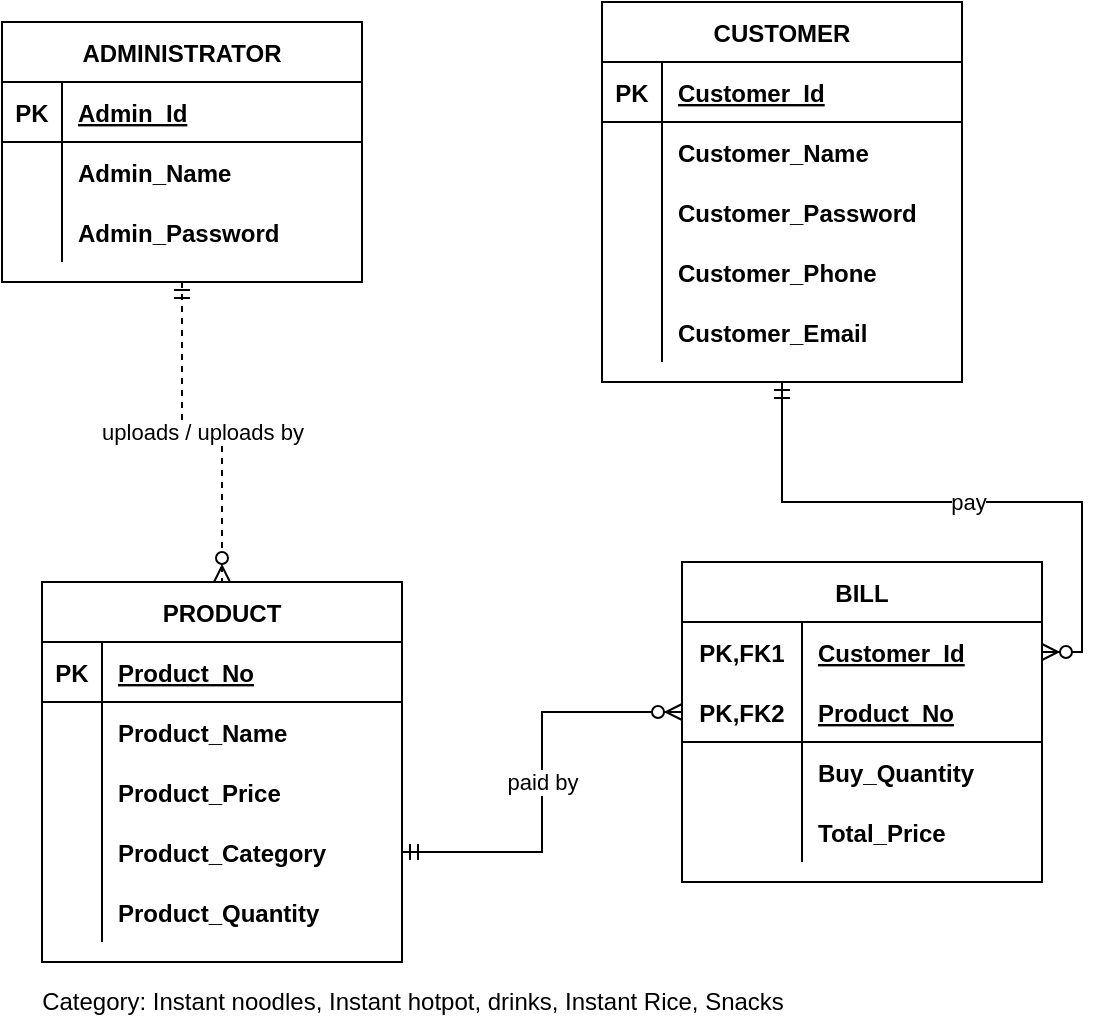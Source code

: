 <mxfile version="13.9.9" type="device"><diagram id="zZ8J8XTwpfkZjhq-rrlY" name="Page-1"><mxGraphModel dx="853" dy="746" grid="1" gridSize="10" guides="1" tooltips="1" connect="1" arrows="1" fold="1" page="1" pageScale="1" pageWidth="850" pageHeight="1100" math="0" shadow="0"><root><mxCell id="0"/><mxCell id="1" parent="0"/><mxCell id="xEKHKt6Kv9309j9i0QB2-54" value="uploads / uploads by" style="edgeStyle=orthogonalEdgeStyle;rounded=0;orthogonalLoop=1;jettySize=auto;html=1;dashed=1;startArrow=ERmandOne;startFill=0;endArrow=ERzeroToMany;endFill=1;" edge="1" parent="1" source="xEKHKt6Kv9309j9i0QB2-1" target="xEKHKt6Kv9309j9i0QB2-41"><mxGeometry relative="1" as="geometry"/></mxCell><mxCell id="xEKHKt6Kv9309j9i0QB2-1" value="ADMINISTRATOR" style="shape=table;startSize=30;container=1;collapsible=1;childLayout=tableLayout;fixedRows=1;rowLines=0;fontStyle=1;align=center;resizeLast=1;" vertex="1" parent="1"><mxGeometry x="40" y="40" width="180" height="130" as="geometry"/></mxCell><mxCell id="xEKHKt6Kv9309j9i0QB2-2" value="" style="shape=partialRectangle;collapsible=0;dropTarget=0;pointerEvents=0;fillColor=none;top=0;left=0;bottom=1;right=0;points=[[0,0.5],[1,0.5]];portConstraint=eastwest;" vertex="1" parent="xEKHKt6Kv9309j9i0QB2-1"><mxGeometry y="30" width="180" height="30" as="geometry"/></mxCell><mxCell id="xEKHKt6Kv9309j9i0QB2-3" value="PK" style="shape=partialRectangle;connectable=0;fillColor=none;top=0;left=0;bottom=0;right=0;fontStyle=1;overflow=hidden;" vertex="1" parent="xEKHKt6Kv9309j9i0QB2-2"><mxGeometry width="30" height="30" as="geometry"/></mxCell><mxCell id="xEKHKt6Kv9309j9i0QB2-4" value="Admin_Id" style="shape=partialRectangle;connectable=0;fillColor=none;top=0;left=0;bottom=0;right=0;align=left;spacingLeft=6;fontStyle=5;overflow=hidden;" vertex="1" parent="xEKHKt6Kv9309j9i0QB2-2"><mxGeometry x="30" width="150" height="30" as="geometry"/></mxCell><mxCell id="xEKHKt6Kv9309j9i0QB2-5" value="" style="shape=partialRectangle;collapsible=0;dropTarget=0;pointerEvents=0;fillColor=none;top=0;left=0;bottom=0;right=0;points=[[0,0.5],[1,0.5]];portConstraint=eastwest;" vertex="1" parent="xEKHKt6Kv9309j9i0QB2-1"><mxGeometry y="60" width="180" height="30" as="geometry"/></mxCell><mxCell id="xEKHKt6Kv9309j9i0QB2-6" value="" style="shape=partialRectangle;connectable=0;fillColor=none;top=0;left=0;bottom=0;right=0;editable=1;overflow=hidden;" vertex="1" parent="xEKHKt6Kv9309j9i0QB2-5"><mxGeometry width="30" height="30" as="geometry"/></mxCell><mxCell id="xEKHKt6Kv9309j9i0QB2-7" value="Admin_Name" style="shape=partialRectangle;connectable=0;fillColor=none;top=0;left=0;bottom=0;right=0;align=left;spacingLeft=6;overflow=hidden;fontStyle=1" vertex="1" parent="xEKHKt6Kv9309j9i0QB2-5"><mxGeometry x="30" width="150" height="30" as="geometry"/></mxCell><mxCell id="xEKHKt6Kv9309j9i0QB2-8" value="" style="shape=partialRectangle;collapsible=0;dropTarget=0;pointerEvents=0;fillColor=none;top=0;left=0;bottom=0;right=0;points=[[0,0.5],[1,0.5]];portConstraint=eastwest;" vertex="1" parent="xEKHKt6Kv9309j9i0QB2-1"><mxGeometry y="90" width="180" height="30" as="geometry"/></mxCell><mxCell id="xEKHKt6Kv9309j9i0QB2-9" value="" style="shape=partialRectangle;connectable=0;fillColor=none;top=0;left=0;bottom=0;right=0;editable=1;overflow=hidden;" vertex="1" parent="xEKHKt6Kv9309j9i0QB2-8"><mxGeometry width="30" height="30" as="geometry"/></mxCell><mxCell id="xEKHKt6Kv9309j9i0QB2-10" value="Admin_Password" style="shape=partialRectangle;connectable=0;fillColor=none;top=0;left=0;bottom=0;right=0;align=left;spacingLeft=6;overflow=hidden;fontStyle=1" vertex="1" parent="xEKHKt6Kv9309j9i0QB2-8"><mxGeometry x="30" width="150" height="30" as="geometry"/></mxCell><mxCell id="xEKHKt6Kv9309j9i0QB2-68" value="pay" style="edgeStyle=orthogonalEdgeStyle;rounded=0;orthogonalLoop=1;jettySize=auto;html=1;exitX=0.5;exitY=1;exitDx=0;exitDy=0;entryX=1;entryY=0.5;entryDx=0;entryDy=0;startArrow=ERmandOne;startFill=0;endArrow=ERzeroToMany;endFill=1;" edge="1" parent="1" source="xEKHKt6Kv9309j9i0QB2-27" target="xEKHKt6Kv9309j9i0QB2-56"><mxGeometry relative="1" as="geometry"/></mxCell><mxCell id="xEKHKt6Kv9309j9i0QB2-27" value="CUSTOMER" style="shape=table;startSize=30;container=1;collapsible=1;childLayout=tableLayout;fixedRows=1;rowLines=0;fontStyle=1;align=center;resizeLast=1;" vertex="1" parent="1"><mxGeometry x="340" y="30" width="180" height="190" as="geometry"/></mxCell><mxCell id="xEKHKt6Kv9309j9i0QB2-28" value="" style="shape=partialRectangle;collapsible=0;dropTarget=0;pointerEvents=0;fillColor=none;top=0;left=0;bottom=1;right=0;points=[[0,0.5],[1,0.5]];portConstraint=eastwest;" vertex="1" parent="xEKHKt6Kv9309j9i0QB2-27"><mxGeometry y="30" width="180" height="30" as="geometry"/></mxCell><mxCell id="xEKHKt6Kv9309j9i0QB2-29" value="PK" style="shape=partialRectangle;connectable=0;fillColor=none;top=0;left=0;bottom=0;right=0;fontStyle=1;overflow=hidden;" vertex="1" parent="xEKHKt6Kv9309j9i0QB2-28"><mxGeometry width="30" height="30" as="geometry"/></mxCell><mxCell id="xEKHKt6Kv9309j9i0QB2-30" value="Customer_Id" style="shape=partialRectangle;connectable=0;fillColor=none;top=0;left=0;bottom=0;right=0;align=left;spacingLeft=6;fontStyle=5;overflow=hidden;" vertex="1" parent="xEKHKt6Kv9309j9i0QB2-28"><mxGeometry x="30" width="150" height="30" as="geometry"/></mxCell><mxCell id="xEKHKt6Kv9309j9i0QB2-31" value="" style="shape=partialRectangle;collapsible=0;dropTarget=0;pointerEvents=0;fillColor=none;top=0;left=0;bottom=0;right=0;points=[[0,0.5],[1,0.5]];portConstraint=eastwest;" vertex="1" parent="xEKHKt6Kv9309j9i0QB2-27"><mxGeometry y="60" width="180" height="30" as="geometry"/></mxCell><mxCell id="xEKHKt6Kv9309j9i0QB2-32" value="" style="shape=partialRectangle;connectable=0;fillColor=none;top=0;left=0;bottom=0;right=0;editable=1;overflow=hidden;" vertex="1" parent="xEKHKt6Kv9309j9i0QB2-31"><mxGeometry width="30" height="30" as="geometry"/></mxCell><mxCell id="xEKHKt6Kv9309j9i0QB2-33" value="Customer_Name" style="shape=partialRectangle;connectable=0;fillColor=none;top=0;left=0;bottom=0;right=0;align=left;spacingLeft=6;overflow=hidden;fontStyle=1" vertex="1" parent="xEKHKt6Kv9309j9i0QB2-31"><mxGeometry x="30" width="150" height="30" as="geometry"/></mxCell><mxCell id="xEKHKt6Kv9309j9i0QB2-34" value="" style="shape=partialRectangle;collapsible=0;dropTarget=0;pointerEvents=0;fillColor=none;top=0;left=0;bottom=0;right=0;points=[[0,0.5],[1,0.5]];portConstraint=eastwest;" vertex="1" parent="xEKHKt6Kv9309j9i0QB2-27"><mxGeometry y="90" width="180" height="30" as="geometry"/></mxCell><mxCell id="xEKHKt6Kv9309j9i0QB2-35" value="" style="shape=partialRectangle;connectable=0;fillColor=none;top=0;left=0;bottom=0;right=0;editable=1;overflow=hidden;" vertex="1" parent="xEKHKt6Kv9309j9i0QB2-34"><mxGeometry width="30" height="30" as="geometry"/></mxCell><mxCell id="xEKHKt6Kv9309j9i0QB2-36" value="Customer_Password" style="shape=partialRectangle;connectable=0;fillColor=none;top=0;left=0;bottom=0;right=0;align=left;spacingLeft=6;overflow=hidden;fontStyle=1" vertex="1" parent="xEKHKt6Kv9309j9i0QB2-34"><mxGeometry x="30" width="150" height="30" as="geometry"/></mxCell><mxCell id="xEKHKt6Kv9309j9i0QB2-83" value="" style="shape=partialRectangle;collapsible=0;dropTarget=0;pointerEvents=0;fillColor=none;top=0;left=0;bottom=0;right=0;points=[[0,0.5],[1,0.5]];portConstraint=eastwest;" vertex="1" parent="xEKHKt6Kv9309j9i0QB2-27"><mxGeometry y="120" width="180" height="30" as="geometry"/></mxCell><mxCell id="xEKHKt6Kv9309j9i0QB2-84" value="" style="shape=partialRectangle;connectable=0;fillColor=none;top=0;left=0;bottom=0;right=0;editable=1;overflow=hidden;" vertex="1" parent="xEKHKt6Kv9309j9i0QB2-83"><mxGeometry width="30" height="30" as="geometry"/></mxCell><mxCell id="xEKHKt6Kv9309j9i0QB2-85" value="Customer_Phone" style="shape=partialRectangle;connectable=0;fillColor=none;top=0;left=0;bottom=0;right=0;align=left;spacingLeft=6;overflow=hidden;fontStyle=1" vertex="1" parent="xEKHKt6Kv9309j9i0QB2-83"><mxGeometry x="30" width="150" height="30" as="geometry"/></mxCell><mxCell id="xEKHKt6Kv9309j9i0QB2-86" value="" style="shape=partialRectangle;collapsible=0;dropTarget=0;pointerEvents=0;fillColor=none;top=0;left=0;bottom=0;right=0;points=[[0,0.5],[1,0.5]];portConstraint=eastwest;" vertex="1" parent="xEKHKt6Kv9309j9i0QB2-27"><mxGeometry y="150" width="180" height="30" as="geometry"/></mxCell><mxCell id="xEKHKt6Kv9309j9i0QB2-87" value="" style="shape=partialRectangle;connectable=0;fillColor=none;top=0;left=0;bottom=0;right=0;editable=1;overflow=hidden;" vertex="1" parent="xEKHKt6Kv9309j9i0QB2-86"><mxGeometry width="30" height="30" as="geometry"/></mxCell><mxCell id="xEKHKt6Kv9309j9i0QB2-88" value="Customer_Email" style="shape=partialRectangle;connectable=0;fillColor=none;top=0;left=0;bottom=0;right=0;align=left;spacingLeft=6;overflow=hidden;fontStyle=1" vertex="1" parent="xEKHKt6Kv9309j9i0QB2-86"><mxGeometry x="30" width="150" height="30" as="geometry"/></mxCell><mxCell id="xEKHKt6Kv9309j9i0QB2-41" value="PRODUCT" style="shape=table;startSize=30;container=1;collapsible=1;childLayout=tableLayout;fixedRows=1;rowLines=0;fontStyle=1;align=center;resizeLast=1;" vertex="1" parent="1"><mxGeometry x="60" y="320" width="180" height="190" as="geometry"/></mxCell><mxCell id="xEKHKt6Kv9309j9i0QB2-42" value="" style="shape=partialRectangle;collapsible=0;dropTarget=0;pointerEvents=0;fillColor=none;top=0;left=0;bottom=1;right=0;points=[[0,0.5],[1,0.5]];portConstraint=eastwest;" vertex="1" parent="xEKHKt6Kv9309j9i0QB2-41"><mxGeometry y="30" width="180" height="30" as="geometry"/></mxCell><mxCell id="xEKHKt6Kv9309j9i0QB2-43" value="PK" style="shape=partialRectangle;connectable=0;fillColor=none;top=0;left=0;bottom=0;right=0;fontStyle=1;overflow=hidden;" vertex="1" parent="xEKHKt6Kv9309j9i0QB2-42"><mxGeometry width="30" height="30" as="geometry"/></mxCell><mxCell id="xEKHKt6Kv9309j9i0QB2-44" value="Product_No" style="shape=partialRectangle;connectable=0;fillColor=none;top=0;left=0;bottom=0;right=0;align=left;spacingLeft=6;fontStyle=5;overflow=hidden;" vertex="1" parent="xEKHKt6Kv9309j9i0QB2-42"><mxGeometry x="30" width="150" height="30" as="geometry"/></mxCell><mxCell id="xEKHKt6Kv9309j9i0QB2-45" value="" style="shape=partialRectangle;collapsible=0;dropTarget=0;pointerEvents=0;fillColor=none;top=0;left=0;bottom=0;right=0;points=[[0,0.5],[1,0.5]];portConstraint=eastwest;fontStyle=1" vertex="1" parent="xEKHKt6Kv9309j9i0QB2-41"><mxGeometry y="60" width="180" height="30" as="geometry"/></mxCell><mxCell id="xEKHKt6Kv9309j9i0QB2-46" value="" style="shape=partialRectangle;connectable=0;fillColor=none;top=0;left=0;bottom=0;right=0;editable=1;overflow=hidden;" vertex="1" parent="xEKHKt6Kv9309j9i0QB2-45"><mxGeometry width="30" height="30" as="geometry"/></mxCell><mxCell id="xEKHKt6Kv9309j9i0QB2-47" value="Product_Name" style="shape=partialRectangle;connectable=0;fillColor=none;top=0;left=0;bottom=0;right=0;align=left;spacingLeft=6;overflow=hidden;fontStyle=1" vertex="1" parent="xEKHKt6Kv9309j9i0QB2-45"><mxGeometry x="30" width="150" height="30" as="geometry"/></mxCell><mxCell id="xEKHKt6Kv9309j9i0QB2-90" value="" style="shape=partialRectangle;collapsible=0;dropTarget=0;pointerEvents=0;fillColor=none;top=0;left=0;bottom=0;right=0;points=[[0,0.5],[1,0.5]];portConstraint=eastwest;fontStyle=1" vertex="1" parent="xEKHKt6Kv9309j9i0QB2-41"><mxGeometry y="90" width="180" height="30" as="geometry"/></mxCell><mxCell id="xEKHKt6Kv9309j9i0QB2-91" value="" style="shape=partialRectangle;connectable=0;fillColor=none;top=0;left=0;bottom=0;right=0;editable=1;overflow=hidden;" vertex="1" parent="xEKHKt6Kv9309j9i0QB2-90"><mxGeometry width="30" height="30" as="geometry"/></mxCell><mxCell id="xEKHKt6Kv9309j9i0QB2-92" value="Product_Price" style="shape=partialRectangle;connectable=0;fillColor=none;top=0;left=0;bottom=0;right=0;align=left;spacingLeft=6;overflow=hidden;fontStyle=1" vertex="1" parent="xEKHKt6Kv9309j9i0QB2-90"><mxGeometry x="30" width="150" height="30" as="geometry"/></mxCell><mxCell id="xEKHKt6Kv9309j9i0QB2-48" value="" style="shape=partialRectangle;collapsible=0;dropTarget=0;pointerEvents=0;fillColor=none;top=0;left=0;bottom=0;right=0;points=[[0,0.5],[1,0.5]];portConstraint=eastwest;" vertex="1" parent="xEKHKt6Kv9309j9i0QB2-41"><mxGeometry y="120" width="180" height="30" as="geometry"/></mxCell><mxCell id="xEKHKt6Kv9309j9i0QB2-49" value="" style="shape=partialRectangle;connectable=0;fillColor=none;top=0;left=0;bottom=0;right=0;editable=1;overflow=hidden;" vertex="1" parent="xEKHKt6Kv9309j9i0QB2-48"><mxGeometry width="30" height="30" as="geometry"/></mxCell><mxCell id="xEKHKt6Kv9309j9i0QB2-50" value="Product_Category" style="shape=partialRectangle;connectable=0;fillColor=none;top=0;left=0;bottom=0;right=0;align=left;spacingLeft=6;overflow=hidden;fontStyle=1" vertex="1" parent="xEKHKt6Kv9309j9i0QB2-48"><mxGeometry x="30" width="150" height="30" as="geometry"/></mxCell><mxCell id="xEKHKt6Kv9309j9i0QB2-51" value="" style="shape=partialRectangle;collapsible=0;dropTarget=0;pointerEvents=0;fillColor=none;top=0;left=0;bottom=0;right=0;points=[[0,0.5],[1,0.5]];portConstraint=eastwest;" vertex="1" parent="xEKHKt6Kv9309j9i0QB2-41"><mxGeometry y="150" width="180" height="30" as="geometry"/></mxCell><mxCell id="xEKHKt6Kv9309j9i0QB2-52" value="" style="shape=partialRectangle;connectable=0;fillColor=none;top=0;left=0;bottom=0;right=0;editable=1;overflow=hidden;" vertex="1" parent="xEKHKt6Kv9309j9i0QB2-51"><mxGeometry width="30" height="30" as="geometry"/></mxCell><mxCell id="xEKHKt6Kv9309j9i0QB2-53" value="Product_Quantity" style="shape=partialRectangle;connectable=0;fillColor=none;top=0;left=0;bottom=0;right=0;align=left;spacingLeft=6;overflow=hidden;fontStyle=1" vertex="1" parent="xEKHKt6Kv9309j9i0QB2-51"><mxGeometry x="30" width="150" height="30" as="geometry"/></mxCell><mxCell id="xEKHKt6Kv9309j9i0QB2-55" value="BILL" style="shape=table;startSize=30;container=1;collapsible=1;childLayout=tableLayout;fixedRows=1;rowLines=0;fontStyle=1;align=center;resizeLast=1;" vertex="1" parent="1"><mxGeometry x="380" y="310" width="180" height="160" as="geometry"/></mxCell><mxCell id="xEKHKt6Kv9309j9i0QB2-56" value="" style="shape=partialRectangle;collapsible=0;dropTarget=0;pointerEvents=0;fillColor=none;top=0;left=0;bottom=0;right=0;points=[[0,0.5],[1,0.5]];portConstraint=eastwest;" vertex="1" parent="xEKHKt6Kv9309j9i0QB2-55"><mxGeometry y="30" width="180" height="30" as="geometry"/></mxCell><mxCell id="xEKHKt6Kv9309j9i0QB2-57" value="PK,FK1" style="shape=partialRectangle;connectable=0;fillColor=none;top=0;left=0;bottom=0;right=0;fontStyle=1;overflow=hidden;" vertex="1" parent="xEKHKt6Kv9309j9i0QB2-56"><mxGeometry width="60.0" height="30" as="geometry"/></mxCell><mxCell id="xEKHKt6Kv9309j9i0QB2-58" value="Customer_Id" style="shape=partialRectangle;connectable=0;fillColor=none;top=0;left=0;bottom=0;right=0;align=left;spacingLeft=6;fontStyle=5;overflow=hidden;" vertex="1" parent="xEKHKt6Kv9309j9i0QB2-56"><mxGeometry x="60.0" width="120" height="30" as="geometry"/></mxCell><mxCell id="xEKHKt6Kv9309j9i0QB2-59" value="" style="shape=partialRectangle;collapsible=0;dropTarget=0;pointerEvents=0;fillColor=none;top=0;left=0;bottom=1;right=0;points=[[0,0.5],[1,0.5]];portConstraint=eastwest;" vertex="1" parent="xEKHKt6Kv9309j9i0QB2-55"><mxGeometry y="60" width="180" height="30" as="geometry"/></mxCell><mxCell id="xEKHKt6Kv9309j9i0QB2-60" value="PK,FK2" style="shape=partialRectangle;connectable=0;fillColor=none;top=0;left=0;bottom=0;right=0;fontStyle=1;overflow=hidden;" vertex="1" parent="xEKHKt6Kv9309j9i0QB2-59"><mxGeometry width="60.0" height="30" as="geometry"/></mxCell><mxCell id="xEKHKt6Kv9309j9i0QB2-61" value="Product_No" style="shape=partialRectangle;connectable=0;fillColor=none;top=0;left=0;bottom=0;right=0;align=left;spacingLeft=6;fontStyle=5;overflow=hidden;" vertex="1" parent="xEKHKt6Kv9309j9i0QB2-59"><mxGeometry x="60.0" width="120" height="30" as="geometry"/></mxCell><mxCell id="xEKHKt6Kv9309j9i0QB2-62" value="" style="shape=partialRectangle;collapsible=0;dropTarget=0;pointerEvents=0;fillColor=none;top=0;left=0;bottom=0;right=0;points=[[0,0.5],[1,0.5]];portConstraint=eastwest;" vertex="1" parent="xEKHKt6Kv9309j9i0QB2-55"><mxGeometry y="90" width="180" height="30" as="geometry"/></mxCell><mxCell id="xEKHKt6Kv9309j9i0QB2-63" value="" style="shape=partialRectangle;connectable=0;fillColor=none;top=0;left=0;bottom=0;right=0;editable=1;overflow=hidden;" vertex="1" parent="xEKHKt6Kv9309j9i0QB2-62"><mxGeometry width="60.0" height="30" as="geometry"/></mxCell><mxCell id="xEKHKt6Kv9309j9i0QB2-64" value="Buy_Quantity" style="shape=partialRectangle;connectable=0;fillColor=none;top=0;left=0;bottom=0;right=0;align=left;spacingLeft=6;overflow=hidden;fontStyle=1" vertex="1" parent="xEKHKt6Kv9309j9i0QB2-62"><mxGeometry x="60.0" width="120" height="30" as="geometry"/></mxCell><mxCell id="xEKHKt6Kv9309j9i0QB2-65" value="" style="shape=partialRectangle;collapsible=0;dropTarget=0;pointerEvents=0;fillColor=none;top=0;left=0;bottom=0;right=0;points=[[0,0.5],[1,0.5]];portConstraint=eastwest;" vertex="1" parent="xEKHKt6Kv9309j9i0QB2-55"><mxGeometry y="120" width="180" height="30" as="geometry"/></mxCell><mxCell id="xEKHKt6Kv9309j9i0QB2-66" value="" style="shape=partialRectangle;connectable=0;fillColor=none;top=0;left=0;bottom=0;right=0;editable=1;overflow=hidden;" vertex="1" parent="xEKHKt6Kv9309j9i0QB2-65"><mxGeometry width="60.0" height="30" as="geometry"/></mxCell><mxCell id="xEKHKt6Kv9309j9i0QB2-67" value="Total_Price" style="shape=partialRectangle;connectable=0;fillColor=none;top=0;left=0;bottom=0;right=0;align=left;spacingLeft=6;overflow=hidden;fontStyle=1" vertex="1" parent="xEKHKt6Kv9309j9i0QB2-65"><mxGeometry x="60.0" width="120" height="30" as="geometry"/></mxCell><mxCell id="xEKHKt6Kv9309j9i0QB2-69" value="paid by" style="edgeStyle=orthogonalEdgeStyle;rounded=0;orthogonalLoop=1;jettySize=auto;html=1;entryX=0;entryY=0.5;entryDx=0;entryDy=0;startArrow=ERmandOne;startFill=0;endArrow=ERzeroToMany;endFill=1;" edge="1" parent="1" source="xEKHKt6Kv9309j9i0QB2-48" target="xEKHKt6Kv9309j9i0QB2-59"><mxGeometry relative="1" as="geometry"/></mxCell><mxCell id="xEKHKt6Kv9309j9i0QB2-89" value="Category: Instant noodles, Instant hotpot, drinks, Instant Rice, Snacks" style="text;html=1;align=center;verticalAlign=middle;resizable=0;points=[];autosize=1;" vertex="1" parent="1"><mxGeometry x="50" y="520" width="390" height="20" as="geometry"/></mxCell></root></mxGraphModel></diagram></mxfile>